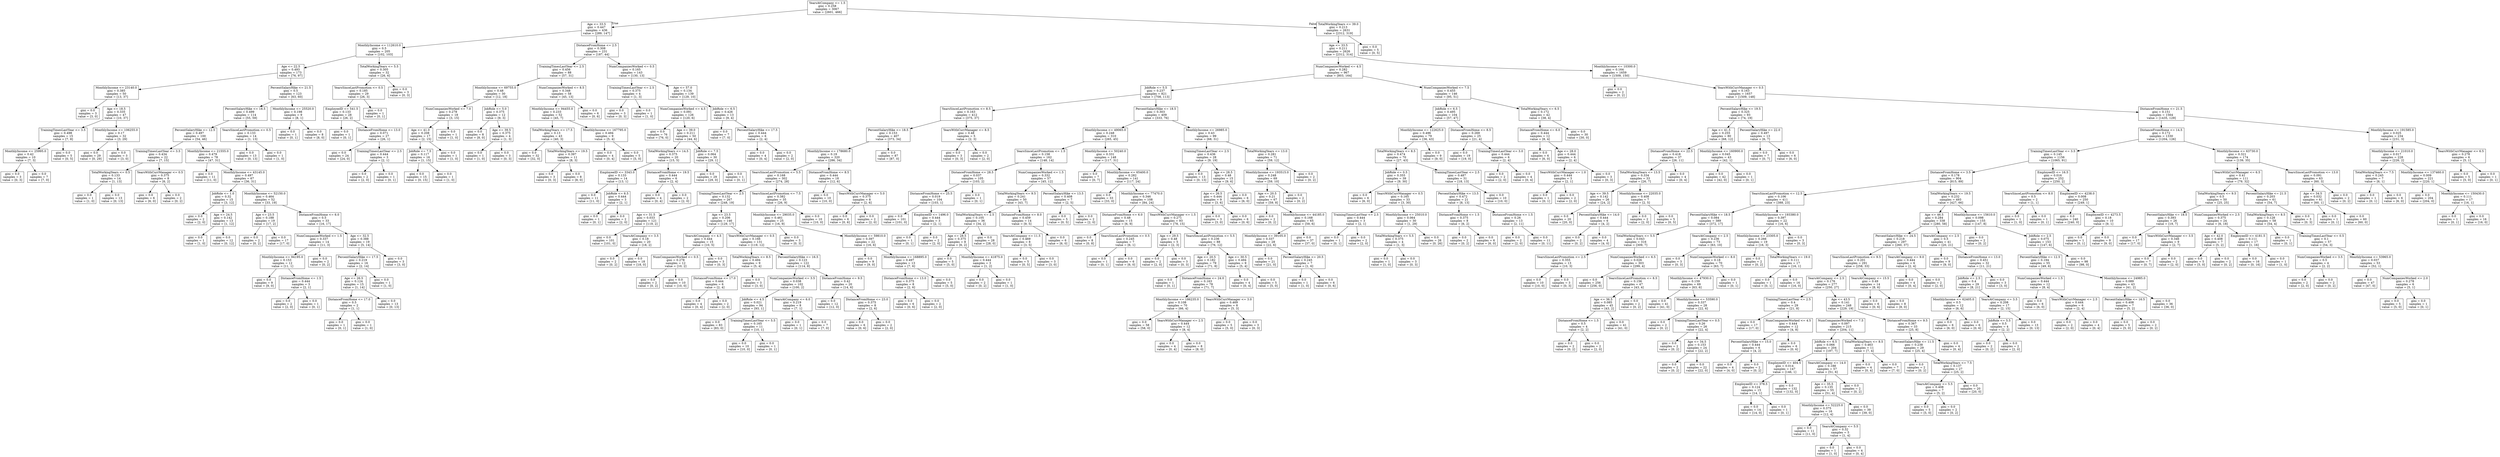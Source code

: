 digraph Tree {
node [shape=box] ;
0 [label="YearsAtCompany <= 1.5\ngini = 0.258\nsamples = 3067\nvalue = [2601, 466]"] ;
1 [label="Age <= 33.5\ngini = 0.447\nsamples = 436\nvalue = [289, 147]"] ;
0 -> 1 [labeldistance=2.5, labelangle=45, headlabel="True"] ;
2 [label="MonthlyIncome <= 112610.0\ngini = 0.5\nsamples = 205\nvalue = [102, 103]"] ;
1 -> 2 ;
3 [label="Age <= 22.5\ngini = 0.493\nsamples = 173\nvalue = [76, 97]"] ;
2 -> 3 ;
4 [label="MonthlyIncome <= 23140.0\ngini = 0.385\nsamples = 50\nvalue = [13, 37]"] ;
3 -> 4 ;
5 [label="gini = 0.0\nsamples = 3\nvalue = [3, 0]"] ;
4 -> 5 ;
6 [label="Age <= 18.5\ngini = 0.335\nsamples = 47\nvalue = [10, 37]"] ;
4 -> 6 ;
7 [label="TrainingTimesLastYear <= 3.5\ngini = 0.498\nsamples = 15\nvalue = [7, 8]"] ;
6 -> 7 ;
8 [label="MonthlyIncome <= 25995.0\ngini = 0.42\nsamples = 10\nvalue = [7, 3]"] ;
7 -> 8 ;
9 [label="gini = 0.0\nsamples = 3\nvalue = [0, 3]"] ;
8 -> 9 ;
10 [label="gini = 0.0\nsamples = 7\nvalue = [7, 0]"] ;
8 -> 10 ;
11 [label="gini = 0.0\nsamples = 5\nvalue = [0, 5]"] ;
7 -> 11 ;
12 [label="MonthlyIncome <= 106255.0\ngini = 0.17\nsamples = 32\nvalue = [3, 29]"] ;
6 -> 12 ;
13 [label="gini = 0.0\nsamples = 29\nvalue = [0, 29]"] ;
12 -> 13 ;
14 [label="gini = 0.0\nsamples = 3\nvalue = [3, 0]"] ;
12 -> 14 ;
15 [label="PercentSalaryHike <= 21.5\ngini = 0.5\nsamples = 123\nvalue = [63, 60]"] ;
3 -> 15 ;
16 [label="PercentSalaryHike <= 18.5\ngini = 0.499\nsamples = 114\nvalue = [55, 59]"] ;
15 -> 16 ;
17 [label="PercentSalaryHike <= 12.5\ngini = 0.497\nsamples = 100\nvalue = [54, 46]"] ;
16 -> 17 ;
18 [label="TrainingTimesLastYear <= 3.5\ngini = 0.434\nsamples = 22\nvalue = [7, 15]"] ;
17 -> 18 ;
19 [label="TotalWorkingYears <= 0.5\ngini = 0.133\nsamples = 14\nvalue = [1, 13]"] ;
18 -> 19 ;
20 [label="gini = 0.0\nsamples = 1\nvalue = [1, 0]"] ;
19 -> 20 ;
21 [label="gini = 0.0\nsamples = 13\nvalue = [0, 13]"] ;
19 -> 21 ;
22 [label="YearsWithCurrManager <= 0.5\ngini = 0.375\nsamples = 8\nvalue = [6, 2]"] ;
18 -> 22 ;
23 [label="gini = 0.0\nsamples = 6\nvalue = [6, 0]"] ;
22 -> 23 ;
24 [label="gini = 0.0\nsamples = 2\nvalue = [0, 2]"] ;
22 -> 24 ;
25 [label="MonthlyIncome <= 21555.0\ngini = 0.479\nsamples = 78\nvalue = [47, 31]"] ;
17 -> 25 ;
26 [label="gini = 0.0\nsamples = 11\nvalue = [11, 0]"] ;
25 -> 26 ;
27 [label="MonthlyIncome <= 43145.0\ngini = 0.497\nsamples = 67\nvalue = [36, 31]"] ;
25 -> 27 ;
28 [label="JobRole <= 1.0\ngini = 0.32\nsamples = 15\nvalue = [3, 12]"] ;
27 -> 28 ;
29 [label="gini = 0.0\nsamples = 2\nvalue = [2, 0]"] ;
28 -> 29 ;
30 [label="Age <= 24.5\ngini = 0.142\nsamples = 13\nvalue = [1, 12]"] ;
28 -> 30 ;
31 [label="gini = 0.0\nsamples = 1\nvalue = [1, 0]"] ;
30 -> 31 ;
32 [label="gini = 0.0\nsamples = 12\nvalue = [0, 12]"] ;
30 -> 32 ;
33 [label="MonthlyIncome <= 52150.0\ngini = 0.464\nsamples = 52\nvalue = [33, 19]"] ;
27 -> 33 ;
34 [label="Age <= 23.5\ngini = 0.188\nsamples = 19\nvalue = [17, 2]"] ;
33 -> 34 ;
35 [label="gini = 0.0\nsamples = 2\nvalue = [0, 2]"] ;
34 -> 35 ;
36 [label="gini = 0.0\nsamples = 17\nvalue = [17, 0]"] ;
34 -> 36 ;
37 [label="DistanceFromHome <= 6.0\ngini = 0.5\nsamples = 33\nvalue = [16, 17]"] ;
33 -> 37 ;
38 [label="NumCompaniesWorked <= 1.5\ngini = 0.337\nsamples = 14\nvalue = [11, 3]"] ;
37 -> 38 ;
39 [label="MonthlyIncome <= 94195.0\ngini = 0.153\nsamples = 12\nvalue = [11, 1]"] ;
38 -> 39 ;
40 [label="gini = 0.0\nsamples = 9\nvalue = [9, 0]"] ;
39 -> 40 ;
41 [label="DistanceFromHome <= 1.5\ngini = 0.444\nsamples = 3\nvalue = [2, 1]"] ;
39 -> 41 ;
42 [label="gini = 0.0\nsamples = 2\nvalue = [2, 0]"] ;
41 -> 42 ;
43 [label="gini = 0.0\nsamples = 1\nvalue = [0, 1]"] ;
41 -> 43 ;
44 [label="gini = 0.0\nsamples = 2\nvalue = [0, 2]"] ;
38 -> 44 ;
45 [label="Age <= 32.5\ngini = 0.388\nsamples = 19\nvalue = [5, 14]"] ;
37 -> 45 ;
46 [label="PercentSalaryHike <= 17.5\ngini = 0.219\nsamples = 16\nvalue = [2, 14]"] ;
45 -> 46 ;
47 [label="Age <= 26.5\ngini = 0.124\nsamples = 15\nvalue = [1, 14]"] ;
46 -> 47 ;
48 [label="DistanceFromHome <= 17.0\ngini = 0.5\nsamples = 2\nvalue = [1, 1]"] ;
47 -> 48 ;
49 [label="gini = 0.0\nsamples = 1\nvalue = [0, 1]"] ;
48 -> 49 ;
50 [label="gini = 0.0\nsamples = 1\nvalue = [1, 0]"] ;
48 -> 50 ;
51 [label="gini = 0.0\nsamples = 13\nvalue = [0, 13]"] ;
47 -> 51 ;
52 [label="gini = 0.0\nsamples = 1\nvalue = [1, 0]"] ;
46 -> 52 ;
53 [label="gini = 0.0\nsamples = 3\nvalue = [3, 0]"] ;
45 -> 53 ;
54 [label="YearsSinceLastPromotion <= 0.5\ngini = 0.133\nsamples = 14\nvalue = [1, 13]"] ;
16 -> 54 ;
55 [label="gini = 0.0\nsamples = 13\nvalue = [0, 13]"] ;
54 -> 55 ;
56 [label="gini = 0.0\nsamples = 1\nvalue = [1, 0]"] ;
54 -> 56 ;
57 [label="MonthlyIncome <= 25520.0\ngini = 0.198\nsamples = 9\nvalue = [8, 1]"] ;
15 -> 57 ;
58 [label="gini = 0.0\nsamples = 1\nvalue = [0, 1]"] ;
57 -> 58 ;
59 [label="gini = 0.0\nsamples = 8\nvalue = [8, 0]"] ;
57 -> 59 ;
60 [label="TotalWorkingYears <= 5.5\ngini = 0.305\nsamples = 32\nvalue = [26, 6]"] ;
2 -> 60 ;
61 [label="YearsSinceLastPromotion <= 0.5\ngini = 0.185\nsamples = 29\nvalue = [26, 3]"] ;
60 -> 61 ;
62 [label="EmployeeID <= 541.5\ngini = 0.133\nsamples = 28\nvalue = [26, 2]"] ;
61 -> 62 ;
63 [label="gini = 0.0\nsamples = 1\nvalue = [0, 1]"] ;
62 -> 63 ;
64 [label="DistanceFromHome <= 13.0\ngini = 0.071\nsamples = 27\nvalue = [26, 1]"] ;
62 -> 64 ;
65 [label="gini = 0.0\nsamples = 24\nvalue = [24, 0]"] ;
64 -> 65 ;
66 [label="TrainingTimesLastYear <= 2.5\ngini = 0.444\nsamples = 3\nvalue = [2, 1]"] ;
64 -> 66 ;
67 [label="gini = 0.0\nsamples = 2\nvalue = [2, 0]"] ;
66 -> 67 ;
68 [label="gini = 0.0\nsamples = 1\nvalue = [0, 1]"] ;
66 -> 68 ;
69 [label="gini = 0.0\nsamples = 1\nvalue = [0, 1]"] ;
61 -> 69 ;
70 [label="gini = 0.0\nsamples = 3\nvalue = [0, 3]"] ;
60 -> 70 ;
71 [label="DistanceFromHome <= 2.5\ngini = 0.308\nsamples = 231\nvalue = [187, 44]"] ;
1 -> 71 ;
72 [label="TrainingTimesLastYear <= 2.5\ngini = 0.456\nsamples = 88\nvalue = [57, 31]"] ;
71 -> 72 ;
73 [label="MonthlyIncome <= 69755.0\ngini = 0.48\nsamples = 30\nvalue = [12, 18]"] ;
72 -> 73 ;
74 [label="NumCompaniesWorked <= 7.0\ngini = 0.278\nsamples = 18\nvalue = [3, 15]"] ;
73 -> 74 ;
75 [label="Age <= 41.0\ngini = 0.208\nsamples = 17\nvalue = [2, 15]"] ;
74 -> 75 ;
76 [label="JobRole <= 7.5\ngini = 0.117\nsamples = 16\nvalue = [1, 15]"] ;
75 -> 76 ;
77 [label="gini = 0.0\nsamples = 15\nvalue = [0, 15]"] ;
76 -> 77 ;
78 [label="gini = 0.0\nsamples = 1\nvalue = [1, 0]"] ;
76 -> 78 ;
79 [label="gini = 0.0\nsamples = 1\nvalue = [1, 0]"] ;
75 -> 79 ;
80 [label="gini = 0.0\nsamples = 1\nvalue = [1, 0]"] ;
74 -> 80 ;
81 [label="JobRole <= 5.0\ngini = 0.375\nsamples = 12\nvalue = [9, 3]"] ;
73 -> 81 ;
82 [label="gini = 0.0\nsamples = 8\nvalue = [8, 0]"] ;
81 -> 82 ;
83 [label="Age <= 39.5\ngini = 0.375\nsamples = 4\nvalue = [1, 3]"] ;
81 -> 83 ;
84 [label="gini = 0.0\nsamples = 1\nvalue = [1, 0]"] ;
83 -> 84 ;
85 [label="gini = 0.0\nsamples = 3\nvalue = [0, 3]"] ;
83 -> 85 ;
86 [label="NumCompaniesWorked <= 8.5\ngini = 0.348\nsamples = 58\nvalue = [45, 13]"] ;
72 -> 86 ;
87 [label="MonthlyIncome <= 94455.0\ngini = 0.233\nsamples = 52\nvalue = [45, 7]"] ;
86 -> 87 ;
88 [label="TotalWorkingYears <= 17.5\ngini = 0.13\nsamples = 43\nvalue = [40, 3]"] ;
87 -> 88 ;
89 [label="gini = 0.0\nsamples = 32\nvalue = [32, 0]"] ;
88 -> 89 ;
90 [label="TotalWorkingYears <= 19.5\ngini = 0.397\nsamples = 11\nvalue = [8, 3]"] ;
88 -> 90 ;
91 [label="gini = 0.0\nsamples = 3\nvalue = [0, 3]"] ;
90 -> 91 ;
92 [label="gini = 0.0\nsamples = 8\nvalue = [8, 0]"] ;
90 -> 92 ;
93 [label="MonthlyIncome <= 167795.0\ngini = 0.494\nsamples = 9\nvalue = [5, 4]"] ;
87 -> 93 ;
94 [label="gini = 0.0\nsamples = 4\nvalue = [0, 4]"] ;
93 -> 94 ;
95 [label="gini = 0.0\nsamples = 5\nvalue = [5, 0]"] ;
93 -> 95 ;
96 [label="gini = 0.0\nsamples = 6\nvalue = [0, 6]"] ;
86 -> 96 ;
97 [label="NumCompaniesWorked <= 0.5\ngini = 0.165\nsamples = 143\nvalue = [130, 13]"] ;
71 -> 97 ;
98 [label="TrainingTimesLastYear <= 2.5\ngini = 0.375\nsamples = 4\nvalue = [1, 3]"] ;
97 -> 98 ;
99 [label="gini = 0.0\nsamples = 3\nvalue = [0, 3]"] ;
98 -> 99 ;
100 [label="gini = 0.0\nsamples = 1\nvalue = [1, 0]"] ;
98 -> 100 ;
101 [label="Age <= 57.0\ngini = 0.134\nsamples = 139\nvalue = [129, 10]"] ;
97 -> 101 ;
102 [label="NumCompaniesWorked <= 4.5\ngini = 0.091\nsamples = 126\nvalue = [120, 6]"] ;
101 -> 102 ;
103 [label="gini = 0.0\nsamples = 76\nvalue = [76, 0]"] ;
102 -> 103 ;
104 [label="Age <= 39.0\ngini = 0.211\nsamples = 50\nvalue = [44, 6]"] ;
102 -> 104 ;
105 [label="TotalWorkingYears <= 14.5\ngini = 0.375\nsamples = 20\nvalue = [15, 5]"] ;
104 -> 105 ;
106 [label="EmployeeID <= 3343.0\ngini = 0.133\nsamples = 14\nvalue = [13, 1]"] ;
105 -> 106 ;
107 [label="gini = 0.0\nsamples = 11\nvalue = [11, 0]"] ;
106 -> 107 ;
108 [label="JobRole <= 6.5\ngini = 0.444\nsamples = 3\nvalue = [2, 1]"] ;
106 -> 108 ;
109 [label="gini = 0.0\nsamples = 1\nvalue = [0, 1]"] ;
108 -> 109 ;
110 [label="gini = 0.0\nsamples = 2\nvalue = [2, 0]"] ;
108 -> 110 ;
111 [label="DistanceFromHome <= 19.5\ngini = 0.444\nsamples = 6\nvalue = [2, 4]"] ;
105 -> 111 ;
112 [label="gini = 0.0\nsamples = 4\nvalue = [0, 4]"] ;
111 -> 112 ;
113 [label="gini = 0.0\nsamples = 2\nvalue = [2, 0]"] ;
111 -> 113 ;
114 [label="JobRole <= 7.5\ngini = 0.064\nsamples = 30\nvalue = [29, 1]"] ;
104 -> 114 ;
115 [label="gini = 0.0\nsamples = 29\nvalue = [29, 0]"] ;
114 -> 115 ;
116 [label="gini = 0.0\nsamples = 1\nvalue = [0, 1]"] ;
114 -> 116 ;
117 [label="JobRole <= 6.5\ngini = 0.426\nsamples = 13\nvalue = [9, 4]"] ;
101 -> 117 ;
118 [label="gini = 0.0\nsamples = 7\nvalue = [7, 0]"] ;
117 -> 118 ;
119 [label="PercentSalaryHike <= 17.5\ngini = 0.444\nsamples = 6\nvalue = [2, 4]"] ;
117 -> 119 ;
120 [label="gini = 0.0\nsamples = 4\nvalue = [0, 4]"] ;
119 -> 120 ;
121 [label="gini = 0.0\nsamples = 2\nvalue = [2, 0]"] ;
119 -> 121 ;
122 [label="TotalWorkingYears <= 39.0\ngini = 0.213\nsamples = 2631\nvalue = [2312, 319]"] ;
0 -> 122 [labeldistance=2.5, labelangle=-45, headlabel="False"] ;
123 [label="Age <= 33.5\ngini = 0.211\nsamples = 2626\nvalue = [2312, 314]"] ;
122 -> 123 ;
124 [label="NumCompaniesWorked <= 4.5\ngini = 0.282\nsamples = 967\nvalue = [803, 164]"] ;
123 -> 124 ;
125 [label="JobRole <= 5.5\ngini = 0.237\nsamples = 821\nvalue = [708, 113]"] ;
124 -> 125 ;
126 [label="YearsSinceLastPromotion <= 8.5\ngini = 0.163\nsamples = 412\nvalue = [375, 37]"] ;
125 -> 126 ;
127 [label="PercentSalaryHike <= 18.5\ngini = 0.153\nsamples = 407\nvalue = [373, 34]"] ;
126 -> 127 ;
128 [label="MonthlyIncome <= 178680.0\ngini = 0.19\nsamples = 320\nvalue = [286, 34]"] ;
127 -> 128 ;
129 [label="YearsSinceLastPromotion <= 5.5\ngini = 0.168\nsamples = 302\nvalue = [274, 28]"] ;
128 -> 129 ;
130 [label="TrainingTimesLastYear <= 2.5\ngini = 0.132\nsamples = 267\nvalue = [248, 19]"] ;
129 -> 130 ;
131 [label="Age <= 31.5\ngini = 0.033\nsamples = 121\nvalue = [119, 2]"] ;
130 -> 131 ;
132 [label="gini = 0.0\nsamples = 101\nvalue = [101, 0]"] ;
131 -> 132 ;
133 [label="YearsAtCompany <= 3.5\ngini = 0.18\nsamples = 20\nvalue = [18, 2]"] ;
131 -> 133 ;
134 [label="gini = 0.0\nsamples = 2\nvalue = [0, 2]"] ;
133 -> 134 ;
135 [label="gini = 0.0\nsamples = 18\nvalue = [18, 0]"] ;
133 -> 135 ;
136 [label="Age <= 23.5\ngini = 0.206\nsamples = 146\nvalue = [129, 17]"] ;
130 -> 136 ;
137 [label="YearsAtCompany <= 4.5\ngini = 0.444\nsamples = 15\nvalue = [10, 5]"] ;
136 -> 137 ;
138 [label="NumCompaniesWorked <= 0.5\ngini = 0.278\nsamples = 12\nvalue = [10, 2]"] ;
137 -> 138 ;
139 [label="gini = 0.0\nsamples = 2\nvalue = [0, 2]"] ;
138 -> 139 ;
140 [label="gini = 0.0\nsamples = 10\nvalue = [10, 0]"] ;
138 -> 140 ;
141 [label="gini = 0.0\nsamples = 3\nvalue = [0, 3]"] ;
137 -> 141 ;
142 [label="YearsWithCurrManager <= 0.5\ngini = 0.166\nsamples = 131\nvalue = [119, 12]"] ;
136 -> 142 ;
143 [label="TotalWorkingYears <= 8.5\ngini = 0.494\nsamples = 9\nvalue = [5, 4]"] ;
142 -> 143 ;
144 [label="DistanceFromHome <= 17.0\ngini = 0.444\nsamples = 6\nvalue = [2, 4]"] ;
143 -> 144 ;
145 [label="gini = 0.0\nsamples = 4\nvalue = [0, 4]"] ;
144 -> 145 ;
146 [label="gini = 0.0\nsamples = 2\nvalue = [2, 0]"] ;
144 -> 146 ;
147 [label="gini = 0.0\nsamples = 3\nvalue = [3, 0]"] ;
143 -> 147 ;
148 [label="PercentSalaryHike <= 16.5\ngini = 0.123\nsamples = 122\nvalue = [114, 8]"] ;
142 -> 148 ;
149 [label="NumCompaniesWorked <= 3.5\ngini = 0.038\nsamples = 102\nvalue = [100, 2]"] ;
148 -> 149 ;
150 [label="JobRole <= 4.5\ngini = 0.021\nsamples = 94\nvalue = [93, 1]"] ;
149 -> 150 ;
151 [label="gini = 0.0\nsamples = 83\nvalue = [83, 0]"] ;
150 -> 151 ;
152 [label="TrainingTimesLastYear <= 5.5\ngini = 0.165\nsamples = 11\nvalue = [10, 1]"] ;
150 -> 152 ;
153 [label="gini = 0.0\nsamples = 10\nvalue = [10, 0]"] ;
152 -> 153 ;
154 [label="gini = 0.0\nsamples = 1\nvalue = [0, 1]"] ;
152 -> 154 ;
155 [label="YearsAtCompany <= 6.0\ngini = 0.219\nsamples = 8\nvalue = [7, 1]"] ;
149 -> 155 ;
156 [label="gini = 0.0\nsamples = 1\nvalue = [0, 1]"] ;
155 -> 156 ;
157 [label="gini = 0.0\nsamples = 7\nvalue = [7, 0]"] ;
155 -> 157 ;
158 [label="DistanceFromHome <= 9.5\ngini = 0.42\nsamples = 20\nvalue = [14, 6]"] ;
148 -> 158 ;
159 [label="gini = 0.0\nsamples = 12\nvalue = [12, 0]"] ;
158 -> 159 ;
160 [label="DistanceFromHome <= 23.0\ngini = 0.375\nsamples = 8\nvalue = [2, 6]"] ;
158 -> 160 ;
161 [label="gini = 0.0\nsamples = 6\nvalue = [0, 6]"] ;
160 -> 161 ;
162 [label="gini = 0.0\nsamples = 2\nvalue = [2, 0]"] ;
160 -> 162 ;
163 [label="YearsSinceLastPromotion <= 7.5\ngini = 0.382\nsamples = 35\nvalue = [26, 9]"] ;
129 -> 163 ;
164 [label="MonthlyIncome <= 29035.0\ngini = 0.461\nsamples = 25\nvalue = [16, 9]"] ;
163 -> 164 ;
165 [label="gini = 0.0\nsamples = 3\nvalue = [0, 3]"] ;
164 -> 165 ;
166 [label="MonthlyIncome <= 59810.0\ngini = 0.397\nsamples = 22\nvalue = [16, 6]"] ;
164 -> 166 ;
167 [label="gini = 0.0\nsamples = 9\nvalue = [9, 0]"] ;
166 -> 167 ;
168 [label="MonthlyIncome <= 168895.0\ngini = 0.497\nsamples = 13\nvalue = [7, 6]"] ;
166 -> 168 ;
169 [label="DistanceFromHome <= 13.0\ngini = 0.375\nsamples = 8\nvalue = [2, 6]"] ;
168 -> 169 ;
170 [label="gini = 0.0\nsamples = 6\nvalue = [0, 6]"] ;
169 -> 170 ;
171 [label="gini = 0.0\nsamples = 2\nvalue = [2, 0]"] ;
169 -> 171 ;
172 [label="gini = 0.0\nsamples = 5\nvalue = [5, 0]"] ;
168 -> 172 ;
173 [label="gini = 0.0\nsamples = 10\nvalue = [10, 0]"] ;
163 -> 173 ;
174 [label="DistanceFromHome <= 8.5\ngini = 0.444\nsamples = 18\nvalue = [12, 6]"] ;
128 -> 174 ;
175 [label="gini = 0.0\nsamples = 10\nvalue = [10, 0]"] ;
174 -> 175 ;
176 [label="YearsWithCurrManager <= 5.0\ngini = 0.375\nsamples = 8\nvalue = [2, 6]"] ;
174 -> 176 ;
177 [label="gini = 0.0\nsamples = 6\nvalue = [0, 6]"] ;
176 -> 177 ;
178 [label="gini = 0.0\nsamples = 2\nvalue = [2, 0]"] ;
176 -> 178 ;
179 [label="gini = 0.0\nsamples = 87\nvalue = [87, 0]"] ;
127 -> 179 ;
180 [label="YearsWithCurrManager <= 8.5\ngini = 0.48\nsamples = 5\nvalue = [2, 3]"] ;
126 -> 180 ;
181 [label="gini = 0.0\nsamples = 3\nvalue = [0, 3]"] ;
180 -> 181 ;
182 [label="gini = 0.0\nsamples = 2\nvalue = [2, 0]"] ;
180 -> 182 ;
183 [label="PercentSalaryHike <= 18.5\ngini = 0.303\nsamples = 409\nvalue = [333, 76]"] ;
125 -> 183 ;
184 [label="MonthlyIncome <= 49065.0\ngini = 0.248\nsamples = 310\nvalue = [265, 45]"] ;
183 -> 184 ;
185 [label="YearsSinceLastPromotion <= 1.5\ngini = 0.158\nsamples = 162\nvalue = [148, 14]"] ;
184 -> 185 ;
186 [label="DistanceFromHome <= 28.5\ngini = 0.037\nsamples = 105\nvalue = [103, 2]"] ;
185 -> 186 ;
187 [label="DistanceFromHome <= 25.5\ngini = 0.019\nsamples = 104\nvalue = [103, 1]"] ;
186 -> 187 ;
188 [label="gini = 0.0\nsamples = 101\nvalue = [101, 0]"] ;
187 -> 188 ;
189 [label="EmployeeID <= 1496.0\ngini = 0.444\nsamples = 3\nvalue = [2, 1]"] ;
187 -> 189 ;
190 [label="gini = 0.0\nsamples = 1\nvalue = [0, 1]"] ;
189 -> 190 ;
191 [label="gini = 0.0\nsamples = 2\nvalue = [2, 0]"] ;
189 -> 191 ;
192 [label="gini = 0.0\nsamples = 1\nvalue = [0, 1]"] ;
186 -> 192 ;
193 [label="NumCompaniesWorked <= 1.5\ngini = 0.332\nsamples = 57\nvalue = [45, 12]"] ;
185 -> 193 ;
194 [label="TotalWorkingYears <= 9.5\ngini = 0.241\nsamples = 50\nvalue = [43, 7]"] ;
193 -> 194 ;
195 [label="TotalWorkingYears <= 2.5\ngini = 0.105\nsamples = 36\nvalue = [34, 2]"] ;
194 -> 195 ;
196 [label="Age <= 28.5\ngini = 0.375\nsamples = 8\nvalue = [6, 2]"] ;
195 -> 196 ;
197 [label="gini = 0.0\nsamples = 5\nvalue = [5, 0]"] ;
196 -> 197 ;
198 [label="MonthlyIncome <= 41875.0\ngini = 0.444\nsamples = 3\nvalue = [1, 2]"] ;
196 -> 198 ;
199 [label="gini = 0.0\nsamples = 2\nvalue = [0, 2]"] ;
198 -> 199 ;
200 [label="gini = 0.0\nsamples = 1\nvalue = [1, 0]"] ;
198 -> 200 ;
201 [label="gini = 0.0\nsamples = 28\nvalue = [28, 0]"] ;
195 -> 201 ;
202 [label="DistanceFromHome <= 8.0\ngini = 0.459\nsamples = 14\nvalue = [9, 5]"] ;
194 -> 202 ;
203 [label="YearsAtCompany <= 11.5\ngini = 0.469\nsamples = 8\nvalue = [3, 5]"] ;
202 -> 203 ;
204 [label="gini = 0.0\nsamples = 5\nvalue = [0, 5]"] ;
203 -> 204 ;
205 [label="gini = 0.0\nsamples = 3\nvalue = [3, 0]"] ;
203 -> 205 ;
206 [label="gini = 0.0\nsamples = 6\nvalue = [6, 0]"] ;
202 -> 206 ;
207 [label="PercentSalaryHike <= 13.5\ngini = 0.408\nsamples = 7\nvalue = [2, 5]"] ;
193 -> 207 ;
208 [label="gini = 0.0\nsamples = 5\nvalue = [0, 5]"] ;
207 -> 208 ;
209 [label="gini = 0.0\nsamples = 2\nvalue = [2, 0]"] ;
207 -> 209 ;
210 [label="MonthlyIncome <= 50240.0\ngini = 0.331\nsamples = 148\nvalue = [117, 31]"] ;
184 -> 210 ;
211 [label="gini = 0.0\nsamples = 7\nvalue = [0, 7]"] ;
210 -> 211 ;
212 [label="MonthlyIncome <= 65400.0\ngini = 0.282\nsamples = 141\nvalue = [117, 24]"] ;
210 -> 212 ;
213 [label="gini = 0.0\nsamples = 33\nvalue = [33, 0]"] ;
212 -> 213 ;
214 [label="MonthlyIncome <= 77470.0\ngini = 0.346\nsamples = 108\nvalue = [84, 24]"] ;
212 -> 214 ;
215 [label="DistanceFromHome <= 6.0\ngini = 0.48\nsamples = 15\nvalue = [6, 9]"] ;
214 -> 215 ;
216 [label="gini = 0.0\nsamples = 8\nvalue = [0, 8]"] ;
215 -> 216 ;
217 [label="YearsSinceLastPromotion <= 0.5\ngini = 0.245\nsamples = 7\nvalue = [6, 1]"] ;
215 -> 217 ;
218 [label="gini = 0.0\nsamples = 1\nvalue = [0, 1]"] ;
217 -> 218 ;
219 [label="gini = 0.0\nsamples = 6\nvalue = [6, 0]"] ;
217 -> 219 ;
220 [label="YearsWithCurrManager <= 1.5\ngini = 0.271\nsamples = 93\nvalue = [78, 15]"] ;
214 -> 220 ;
221 [label="Age <= 29.5\ngini = 0.48\nsamples = 5\nvalue = [2, 3]"] ;
220 -> 221 ;
222 [label="gini = 0.0\nsamples = 2\nvalue = [2, 0]"] ;
221 -> 222 ;
223 [label="gini = 0.0\nsamples = 3\nvalue = [0, 3]"] ;
221 -> 223 ;
224 [label="YearsSinceLastPromotion <= 5.5\ngini = 0.236\nsamples = 88\nvalue = [76, 12]"] ;
220 -> 224 ;
225 [label="Age <= 20.5\ngini = 0.182\nsamples = 79\nvalue = [71, 8]"] ;
224 -> 225 ;
226 [label="gini = 0.0\nsamples = 1\nvalue = [0, 1]"] ;
225 -> 226 ;
227 [label="DistanceFromHome <= 24.0\ngini = 0.163\nsamples = 78\nvalue = [71, 7]"] ;
225 -> 227 ;
228 [label="MonthlyIncome <= 186235.0\ngini = 0.108\nsamples = 70\nvalue = [66, 4]"] ;
227 -> 228 ;
229 [label="gini = 0.0\nsamples = 58\nvalue = [58, 0]"] ;
228 -> 229 ;
230 [label="YearsWithCurrManager <= 2.5\ngini = 0.444\nsamples = 12\nvalue = [8, 4]"] ;
228 -> 230 ;
231 [label="gini = 0.0\nsamples = 4\nvalue = [0, 4]"] ;
230 -> 231 ;
232 [label="gini = 0.0\nsamples = 8\nvalue = [8, 0]"] ;
230 -> 232 ;
233 [label="YearsWithCurrManager <= 3.0\ngini = 0.469\nsamples = 8\nvalue = [5, 3]"] ;
227 -> 233 ;
234 [label="gini = 0.0\nsamples = 5\nvalue = [5, 0]"] ;
233 -> 234 ;
235 [label="gini = 0.0\nsamples = 3\nvalue = [0, 3]"] ;
233 -> 235 ;
236 [label="Age <= 30.5\ngini = 0.494\nsamples = 9\nvalue = [5, 4]"] ;
224 -> 236 ;
237 [label="gini = 0.0\nsamples = 4\nvalue = [0, 4]"] ;
236 -> 237 ;
238 [label="gini = 0.0\nsamples = 5\nvalue = [5, 0]"] ;
236 -> 238 ;
239 [label="MonthlyIncome <= 26985.0\ngini = 0.43\nsamples = 99\nvalue = [68, 31]"] ;
183 -> 239 ;
240 [label="TrainingTimesLastYear <= 2.5\ngini = 0.436\nsamples = 28\nvalue = [9, 19]"] ;
239 -> 240 ;
241 [label="gini = 0.0\nsamples = 13\nvalue = [0, 13]"] ;
240 -> 241 ;
242 [label="Age <= 28.5\ngini = 0.48\nsamples = 15\nvalue = [9, 6]"] ;
240 -> 242 ;
243 [label="Age <= 26.5\ngini = 0.444\nsamples = 9\nvalue = [3, 6]"] ;
242 -> 243 ;
244 [label="gini = 0.0\nsamples = 3\nvalue = [3, 0]"] ;
243 -> 244 ;
245 [label="gini = 0.0\nsamples = 6\nvalue = [0, 6]"] ;
243 -> 245 ;
246 [label="gini = 0.0\nsamples = 6\nvalue = [6, 0]"] ;
242 -> 246 ;
247 [label="TotalWorkingYears <= 13.0\ngini = 0.281\nsamples = 71\nvalue = [59, 12]"] ;
239 -> 247 ;
248 [label="MonthlyIncome <= 193515.0\ngini = 0.248\nsamples = 69\nvalue = [59, 10]"] ;
247 -> 248 ;
249 [label="Age <= 20.5\ngini = 0.21\nsamples = 67\nvalue = [59, 8]"] ;
248 -> 249 ;
250 [label="gini = 0.0\nsamples = 2\nvalue = [0, 2]"] ;
249 -> 250 ;
251 [label="MonthlyIncome <= 44185.0\ngini = 0.168\nsamples = 65\nvalue = [59, 6]"] ;
249 -> 251 ;
252 [label="MonthlyIncome <= 39105.0\ngini = 0.337\nsamples = 28\nvalue = [22, 6]"] ;
251 -> 252 ;
253 [label="gini = 0.0\nsamples = 21\nvalue = [21, 0]"] ;
252 -> 253 ;
254 [label="PercentSalaryHike <= 20.5\ngini = 0.245\nsamples = 7\nvalue = [1, 6]"] ;
252 -> 254 ;
255 [label="gini = 0.0\nsamples = 1\nvalue = [1, 0]"] ;
254 -> 255 ;
256 [label="gini = 0.0\nsamples = 6\nvalue = [0, 6]"] ;
254 -> 256 ;
257 [label="gini = 0.0\nsamples = 37\nvalue = [37, 0]"] ;
251 -> 257 ;
258 [label="gini = 0.0\nsamples = 2\nvalue = [0, 2]"] ;
248 -> 258 ;
259 [label="gini = 0.0\nsamples = 2\nvalue = [0, 2]"] ;
247 -> 259 ;
260 [label="NumCompaniesWorked <= 7.5\ngini = 0.455\nsamples = 146\nvalue = [95, 51]"] ;
124 -> 260 ;
261 [label="JobRole <= 6.5\ngini = 0.495\nsamples = 104\nvalue = [57, 47]"] ;
260 -> 261 ;
262 [label="MonthlyIncome <= 122625.0\ngini = 0.496\nsamples = 79\nvalue = [36, 43]"] ;
261 -> 262 ;
263 [label="TotalWorkingYears <= 8.5\ngini = 0.474\nsamples = 70\nvalue = [27, 43]"] ;
262 -> 263 ;
264 [label="JobRole <= 0.5\ngini = 0.355\nsamples = 39\nvalue = [9, 30]"] ;
263 -> 264 ;
265 [label="gini = 0.0\nsamples = 6\nvalue = [6, 0]"] ;
264 -> 265 ;
266 [label="YearsWithCurrManager <= 0.5\ngini = 0.165\nsamples = 33\nvalue = [3, 30]"] ;
264 -> 266 ;
267 [label="TrainingTimesLastYear <= 2.5\ngini = 0.444\nsamples = 3\nvalue = [2, 1]"] ;
266 -> 267 ;
268 [label="gini = 0.0\nsamples = 1\nvalue = [0, 1]"] ;
267 -> 268 ;
269 [label="gini = 0.0\nsamples = 2\nvalue = [2, 0]"] ;
267 -> 269 ;
270 [label="MonthlyIncome <= 25010.0\ngini = 0.064\nsamples = 30\nvalue = [1, 29]"] ;
266 -> 270 ;
271 [label="TotalWorkingYears <= 5.5\ngini = 0.375\nsamples = 4\nvalue = [1, 3]"] ;
270 -> 271 ;
272 [label="gini = 0.0\nsamples = 1\nvalue = [1, 0]"] ;
271 -> 272 ;
273 [label="gini = 0.0\nsamples = 3\nvalue = [0, 3]"] ;
271 -> 273 ;
274 [label="gini = 0.0\nsamples = 26\nvalue = [0, 26]"] ;
270 -> 274 ;
275 [label="TrainingTimesLastYear <= 2.5\ngini = 0.487\nsamples = 31\nvalue = [18, 13]"] ;
263 -> 275 ;
276 [label="PercentSalaryHike <= 13.5\ngini = 0.472\nsamples = 21\nvalue = [8, 13]"] ;
275 -> 276 ;
277 [label="DistanceFromHome <= 1.5\ngini = 0.375\nsamples = 8\nvalue = [6, 2]"] ;
276 -> 277 ;
278 [label="gini = 0.0\nsamples = 2\nvalue = [0, 2]"] ;
277 -> 278 ;
279 [label="gini = 0.0\nsamples = 6\nvalue = [6, 0]"] ;
277 -> 279 ;
280 [label="DistanceFromHome <= 1.5\ngini = 0.26\nsamples = 13\nvalue = [2, 11]"] ;
276 -> 280 ;
281 [label="gini = 0.0\nsamples = 2\nvalue = [2, 0]"] ;
280 -> 281 ;
282 [label="gini = 0.0\nsamples = 11\nvalue = [0, 11]"] ;
280 -> 282 ;
283 [label="gini = 0.0\nsamples = 10\nvalue = [10, 0]"] ;
275 -> 283 ;
284 [label="gini = 0.0\nsamples = 9\nvalue = [9, 0]"] ;
262 -> 284 ;
285 [label="DistanceFromHome <= 8.5\ngini = 0.269\nsamples = 25\nvalue = [21, 4]"] ;
261 -> 285 ;
286 [label="gini = 0.0\nsamples = 19\nvalue = [19, 0]"] ;
285 -> 286 ;
287 [label="TrainingTimesLastYear <= 3.0\ngini = 0.444\nsamples = 6\nvalue = [2, 4]"] ;
285 -> 287 ;
288 [label="gini = 0.0\nsamples = 2\nvalue = [2, 0]"] ;
287 -> 288 ;
289 [label="gini = 0.0\nsamples = 4\nvalue = [0, 4]"] ;
287 -> 289 ;
290 [label="TotalWorkingYears <= 6.5\ngini = 0.172\nsamples = 42\nvalue = [38, 4]"] ;
260 -> 290 ;
291 [label="DistanceFromHome <= 6.0\ngini = 0.444\nsamples = 12\nvalue = [8, 4]"] ;
290 -> 291 ;
292 [label="gini = 0.0\nsamples = 6\nvalue = [6, 0]"] ;
291 -> 292 ;
293 [label="Age <= 28.0\ngini = 0.444\nsamples = 6\nvalue = [2, 4]"] ;
291 -> 293 ;
294 [label="YearsWithCurrManager <= 1.0\ngini = 0.444\nsamples = 3\nvalue = [2, 1]"] ;
293 -> 294 ;
295 [label="gini = 0.0\nsamples = 1\nvalue = [0, 1]"] ;
294 -> 295 ;
296 [label="gini = 0.0\nsamples = 2\nvalue = [2, 0]"] ;
294 -> 296 ;
297 [label="gini = 0.0\nsamples = 3\nvalue = [0, 3]"] ;
293 -> 297 ;
298 [label="gini = 0.0\nsamples = 30\nvalue = [30, 0]"] ;
290 -> 298 ;
299 [label="MonthlyIncome <= 10300.0\ngini = 0.164\nsamples = 1659\nvalue = [1509, 150]"] ;
123 -> 299 ;
300 [label="gini = 0.0\nsamples = 2\nvalue = [0, 2]"] ;
299 -> 300 ;
301 [label="YearsWithCurrManager <= 0.5\ngini = 0.163\nsamples = 1657\nvalue = [1509, 148]"] ;
299 -> 301 ;
302 [label="PercentSalaryHike <= 19.5\ngini = 0.325\nsamples = 93\nvalue = [74, 19]"] ;
301 -> 302 ;
303 [label="Age <= 41.5\ngini = 0.255\nsamples = 80\nvalue = [68, 12]"] ;
302 -> 303 ;
304 [label="DistanceFromHome <= 22.5\ngini = 0.418\nsamples = 37\nvalue = [26, 11]"] ;
303 -> 304 ;
305 [label="TotalWorkingYears <= 13.5\ngini = 0.334\nsamples = 33\nvalue = [26, 7]"] ;
304 -> 305 ;
306 [label="Age <= 39.5\ngini = 0.142\nsamples = 26\nvalue = [24, 2]"] ;
305 -> 306 ;
307 [label="gini = 0.0\nsamples = 20\nvalue = [20, 0]"] ;
306 -> 307 ;
308 [label="PercentSalaryHike <= 14.0\ngini = 0.444\nsamples = 6\nvalue = [4, 2]"] ;
306 -> 308 ;
309 [label="gini = 0.0\nsamples = 2\nvalue = [0, 2]"] ;
308 -> 309 ;
310 [label="gini = 0.0\nsamples = 4\nvalue = [4, 0]"] ;
308 -> 310 ;
311 [label="MonthlyIncome <= 22035.0\ngini = 0.408\nsamples = 7\nvalue = [2, 5]"] ;
305 -> 311 ;
312 [label="gini = 0.0\nsamples = 2\nvalue = [2, 0]"] ;
311 -> 312 ;
313 [label="gini = 0.0\nsamples = 5\nvalue = [0, 5]"] ;
311 -> 313 ;
314 [label="gini = 0.0\nsamples = 4\nvalue = [0, 4]"] ;
304 -> 314 ;
315 [label="MonthlyIncome <= 160900.0\ngini = 0.045\nsamples = 43\nvalue = [42, 1]"] ;
303 -> 315 ;
316 [label="gini = 0.0\nsamples = 42\nvalue = [42, 0]"] ;
315 -> 316 ;
317 [label="gini = 0.0\nsamples = 1\nvalue = [0, 1]"] ;
315 -> 317 ;
318 [label="PercentSalaryHike <= 22.0\ngini = 0.497\nsamples = 13\nvalue = [6, 7]"] ;
302 -> 318 ;
319 [label="gini = 0.0\nsamples = 7\nvalue = [0, 7]"] ;
318 -> 319 ;
320 [label="gini = 0.0\nsamples = 6\nvalue = [6, 0]"] ;
318 -> 320 ;
321 [label="DistanceFromHome <= 21.5\ngini = 0.151\nsamples = 1564\nvalue = [1435, 129]"] ;
301 -> 321 ;
322 [label="DistanceFromHome <= 14.5\ngini = 0.172\nsamples = 1330\nvalue = [1204, 126]"] ;
321 -> 322 ;
323 [label="TrainingTimesLastYear <= 3.5\ngini = 0.145\nsamples = 1156\nvalue = [1065, 91]"] ;
322 -> 323 ;
324 [label="DistanceFromHome <= 3.5\ngini = 0.178\nsamples = 904\nvalue = [815, 89]"] ;
323 -> 324 ;
325 [label="YearsSinceLastPromotion <= 12.5\ngini = 0.106\nsamples = 411\nvalue = [388, 23]"] ;
324 -> 325 ;
326 [label="PercentSalaryHike <= 18.5\ngini = 0.084\nsamples = 389\nvalue = [372, 17]"] ;
325 -> 326 ;
327 [label="TotalWorkingYears <= 5.5\ngini = 0.043\nsamples = 316\nvalue = [309, 7]"] ;
326 -> 327 ;
328 [label="YearsSinceLastPromotion <= 2.5\ngini = 0.355\nsamples = 13\nvalue = [10, 3]"] ;
327 -> 328 ;
329 [label="gini = 0.0\nsamples = 10\nvalue = [10, 0]"] ;
328 -> 329 ;
330 [label="gini = 0.0\nsamples = 3\nvalue = [0, 3]"] ;
328 -> 330 ;
331 [label="NumCompaniesWorked <= 6.5\ngini = 0.026\nsamples = 303\nvalue = [299, 4]"] ;
327 -> 331 ;
332 [label="gini = 0.0\nsamples = 256\nvalue = [256, 0]"] ;
331 -> 332 ;
333 [label="YearsSinceLastPromotion <= 8.5\ngini = 0.156\nsamples = 47\nvalue = [43, 4]"] ;
331 -> 333 ;
334 [label="Age <= 36.5\ngini = 0.085\nsamples = 45\nvalue = [43, 2]"] ;
333 -> 334 ;
335 [label="DistanceFromHome <= 1.5\ngini = 0.5\nsamples = 4\nvalue = [2, 2]"] ;
334 -> 335 ;
336 [label="gini = 0.0\nsamples = 2\nvalue = [0, 2]"] ;
335 -> 336 ;
337 [label="gini = 0.0\nsamples = 2\nvalue = [2, 0]"] ;
335 -> 337 ;
338 [label="gini = 0.0\nsamples = 41\nvalue = [41, 0]"] ;
334 -> 338 ;
339 [label="gini = 0.0\nsamples = 2\nvalue = [0, 2]"] ;
333 -> 339 ;
340 [label="YearsAtCompany <= 2.5\ngini = 0.236\nsamples = 73\nvalue = [63, 10]"] ;
326 -> 340 ;
341 [label="gini = 0.0\nsamples = 3\nvalue = [0, 3]"] ;
340 -> 341 ;
342 [label="NumCompaniesWorked <= 8.0\ngini = 0.18\nsamples = 70\nvalue = [63, 7]"] ;
340 -> 342 ;
343 [label="MonthlyIncome <= 47930.0\ngini = 0.159\nsamples = 69\nvalue = [63, 6]"] ;
342 -> 343 ;
344 [label="gini = 0.0\nsamples = 41\nvalue = [41, 0]"] ;
343 -> 344 ;
345 [label="MonthlyIncome <= 53590.0\ngini = 0.337\nsamples = 28\nvalue = [22, 6]"] ;
343 -> 345 ;
346 [label="gini = 0.0\nsamples = 2\nvalue = [0, 2]"] ;
345 -> 346 ;
347 [label="TrainingTimesLastYear <= 0.5\ngini = 0.26\nsamples = 26\nvalue = [22, 4]"] ;
345 -> 347 ;
348 [label="gini = 0.0\nsamples = 2\nvalue = [0, 2]"] ;
347 -> 348 ;
349 [label="Age <= 34.5\ngini = 0.153\nsamples = 24\nvalue = [22, 2]"] ;
347 -> 349 ;
350 [label="gini = 0.0\nsamples = 2\nvalue = [0, 2]"] ;
349 -> 350 ;
351 [label="gini = 0.0\nsamples = 22\nvalue = [22, 0]"] ;
349 -> 351 ;
352 [label="gini = 0.0\nsamples = 1\nvalue = [0, 1]"] ;
342 -> 352 ;
353 [label="MonthlyIncome <= 193380.0\ngini = 0.397\nsamples = 22\nvalue = [16, 6]"] ;
325 -> 353 ;
354 [label="MonthlyIncome <= 23305.0\ngini = 0.266\nsamples = 19\nvalue = [16, 3]"] ;
353 -> 354 ;
355 [label="gini = 0.0\nsamples = 2\nvalue = [0, 2]"] ;
354 -> 355 ;
356 [label="TotalWorkingYears <= 19.0\ngini = 0.111\nsamples = 17\nvalue = [16, 1]"] ;
354 -> 356 ;
357 [label="gini = 0.0\nsamples = 1\nvalue = [0, 1]"] ;
356 -> 357 ;
358 [label="gini = 0.0\nsamples = 16\nvalue = [16, 0]"] ;
356 -> 358 ;
359 [label="gini = 0.0\nsamples = 3\nvalue = [0, 3]"] ;
353 -> 359 ;
360 [label="TotalWorkingYears <= 19.5\ngini = 0.232\nsamples = 493\nvalue = [427, 66]"] ;
324 -> 360 ;
361 [label="Age <= 46.5\ngini = 0.284\nsamples = 338\nvalue = [280, 58]"] ;
360 -> 361 ;
362 [label="PercentSalaryHike <= 24.5\ngini = 0.218\nsamples = 297\nvalue = [260, 37]"] ;
361 -> 362 ;
363 [label="YearsSinceLastPromotion <= 9.5\ngini = 0.201\nsamples = 291\nvalue = [258, 33]"] ;
362 -> 363 ;
364 [label="YearsAtCompany <= 2.5\ngini = 0.176\nsamples = 277\nvalue = [250, 27]"] ;
363 -> 364 ;
365 [label="TrainingTimesLastYear <= 2.5\ngini = 0.4\nsamples = 29\nvalue = [21, 8]"] ;
364 -> 365 ;
366 [label="gini = 0.0\nsamples = 17\nvalue = [17, 0]"] ;
365 -> 366 ;
367 [label="NumCompaniesWorked <= 4.5\ngini = 0.444\nsamples = 12\nvalue = [4, 8]"] ;
365 -> 367 ;
368 [label="PercentSalaryHike <= 15.0\ngini = 0.444\nsamples = 6\nvalue = [4, 2]"] ;
367 -> 368 ;
369 [label="gini = 0.0\nsamples = 4\nvalue = [4, 0]"] ;
368 -> 369 ;
370 [label="gini = 0.0\nsamples = 2\nvalue = [0, 2]"] ;
368 -> 370 ;
371 [label="gini = 0.0\nsamples = 6\nvalue = [0, 6]"] ;
367 -> 371 ;
372 [label="Age <= 43.5\ngini = 0.141\nsamples = 248\nvalue = [229, 19]"] ;
364 -> 372 ;
373 [label="NumCompaniesWorked <= 7.5\ngini = 0.097\nsamples = 215\nvalue = [204, 11]"] ;
372 -> 373 ;
374 [label="JobRole <= 6.5\ngini = 0.066\nsamples = 204\nvalue = [197, 7]"] ;
373 -> 374 ;
375 [label="EmployeeID <= 404.5\ngini = 0.014\nsamples = 147\nvalue = [146, 1]"] ;
374 -> 375 ;
376 [label="EmployeeID <= 378.5\ngini = 0.124\nsamples = 15\nvalue = [14, 1]"] ;
375 -> 376 ;
377 [label="gini = 0.0\nsamples = 14\nvalue = [14, 0]"] ;
376 -> 377 ;
378 [label="gini = 0.0\nsamples = 1\nvalue = [0, 1]"] ;
376 -> 378 ;
379 [label="gini = 0.0\nsamples = 132\nvalue = [132, 0]"] ;
375 -> 379 ;
380 [label="YearsAtCompany <= 14.0\ngini = 0.188\nsamples = 57\nvalue = [51, 6]"] ;
374 -> 380 ;
381 [label="Age <= 35.5\ngini = 0.135\nsamples = 55\nvalue = [51, 4]"] ;
380 -> 381 ;
382 [label="MonthlyIncome <= 52225.0\ngini = 0.375\nsamples = 16\nvalue = [12, 4]"] ;
381 -> 382 ;
383 [label="gini = 0.0\nsamples = 11\nvalue = [11, 0]"] ;
382 -> 383 ;
384 [label="YearsAtCompany <= 5.5\ngini = 0.32\nsamples = 5\nvalue = [1, 4]"] ;
382 -> 384 ;
385 [label="gini = 0.0\nsamples = 1\nvalue = [1, 0]"] ;
384 -> 385 ;
386 [label="gini = 0.0\nsamples = 4\nvalue = [0, 4]"] ;
384 -> 386 ;
387 [label="gini = 0.0\nsamples = 39\nvalue = [39, 0]"] ;
381 -> 387 ;
388 [label="gini = 0.0\nsamples = 2\nvalue = [0, 2]"] ;
380 -> 388 ;
389 [label="TotalWorkingYears <= 8.5\ngini = 0.463\nsamples = 11\nvalue = [7, 4]"] ;
373 -> 389 ;
390 [label="gini = 0.0\nsamples = 4\nvalue = [0, 4]"] ;
389 -> 390 ;
391 [label="gini = 0.0\nsamples = 7\nvalue = [7, 0]"] ;
389 -> 391 ;
392 [label="DistanceFromHome <= 9.5\ngini = 0.367\nsamples = 33\nvalue = [25, 8]"] ;
372 -> 392 ;
393 [label="PercentSalaryHike <= 11.5\ngini = 0.238\nsamples = 29\nvalue = [25, 4]"] ;
392 -> 393 ;
394 [label="gini = 0.0\nsamples = 2\nvalue = [0, 2]"] ;
393 -> 394 ;
395 [label="TotalWorkingYears <= 7.5\ngini = 0.137\nsamples = 27\nvalue = [25, 2]"] ;
393 -> 395 ;
396 [label="YearsAtCompany <= 5.5\ngini = 0.408\nsamples = 7\nvalue = [5, 2]"] ;
395 -> 396 ;
397 [label="gini = 0.0\nsamples = 5\nvalue = [5, 0]"] ;
396 -> 397 ;
398 [label="gini = 0.0\nsamples = 2\nvalue = [0, 2]"] ;
396 -> 398 ;
399 [label="gini = 0.0\nsamples = 20\nvalue = [20, 0]"] ;
395 -> 399 ;
400 [label="gini = 0.0\nsamples = 4\nvalue = [0, 4]"] ;
392 -> 400 ;
401 [label="YearsAtCompany <= 15.5\ngini = 0.49\nsamples = 14\nvalue = [8, 6]"] ;
363 -> 401 ;
402 [label="gini = 0.0\nsamples = 6\nvalue = [0, 6]"] ;
401 -> 402 ;
403 [label="gini = 0.0\nsamples = 8\nvalue = [8, 0]"] ;
401 -> 403 ;
404 [label="YearsAtCompany <= 9.0\ngini = 0.444\nsamples = 6\nvalue = [2, 4]"] ;
362 -> 404 ;
405 [label="gini = 0.0\nsamples = 4\nvalue = [0, 4]"] ;
404 -> 405 ;
406 [label="gini = 0.0\nsamples = 2\nvalue = [2, 0]"] ;
404 -> 406 ;
407 [label="YearsAtCompany <= 2.5\ngini = 0.5\nsamples = 41\nvalue = [20, 21]"] ;
361 -> 407 ;
408 [label="gini = 0.0\nsamples = 9\nvalue = [9, 0]"] ;
407 -> 408 ;
409 [label="DistanceFromHome <= 13.0\ngini = 0.451\nsamples = 32\nvalue = [11, 21]"] ;
407 -> 409 ;
410 [label="JobRole <= 2.5\ngini = 0.4\nsamples = 29\nvalue = [8, 21]"] ;
409 -> 410 ;
411 [label="MonthlyIncome <= 62405.0\ngini = 0.5\nsamples = 12\nvalue = [6, 6]"] ;
410 -> 411 ;
412 [label="gini = 0.0\nsamples = 6\nvalue = [6, 0]"] ;
411 -> 412 ;
413 [label="gini = 0.0\nsamples = 6\nvalue = [0, 6]"] ;
411 -> 413 ;
414 [label="YearsAtCompany <= 3.5\ngini = 0.208\nsamples = 17\nvalue = [2, 15]"] ;
410 -> 414 ;
415 [label="JobRole <= 5.5\ngini = 0.5\nsamples = 4\nvalue = [2, 2]"] ;
414 -> 415 ;
416 [label="gini = 0.0\nsamples = 2\nvalue = [0, 2]"] ;
415 -> 416 ;
417 [label="gini = 0.0\nsamples = 2\nvalue = [2, 0]"] ;
415 -> 417 ;
418 [label="gini = 0.0\nsamples = 13\nvalue = [0, 13]"] ;
414 -> 418 ;
419 [label="gini = 0.0\nsamples = 3\nvalue = [3, 0]"] ;
409 -> 419 ;
420 [label="MonthlyIncome <= 15610.0\ngini = 0.098\nsamples = 155\nvalue = [147, 8]"] ;
360 -> 420 ;
421 [label="gini = 0.0\nsamples = 2\nvalue = [0, 2]"] ;
420 -> 421 ;
422 [label="JobRole <= 2.5\ngini = 0.075\nsamples = 153\nvalue = [147, 6]"] ;
420 -> 422 ;
423 [label="PercentSalaryHike <= 12.5\ngini = 0.194\nsamples = 55\nvalue = [49, 6]"] ;
422 -> 423 ;
424 [label="NumCompaniesWorked <= 1.5\ngini = 0.444\nsamples = 12\nvalue = [8, 4]"] ;
423 -> 424 ;
425 [label="gini = 0.0\nsamples = 6\nvalue = [6, 0]"] ;
424 -> 425 ;
426 [label="YearsWithCurrManager <= 2.5\ngini = 0.444\nsamples = 6\nvalue = [2, 4]"] ;
424 -> 426 ;
427 [label="gini = 0.0\nsamples = 2\nvalue = [2, 0]"] ;
426 -> 427 ;
428 [label="gini = 0.0\nsamples = 4\nvalue = [0, 4]"] ;
426 -> 428 ;
429 [label="MonthlyIncome <= 24985.0\ngini = 0.089\nsamples = 43\nvalue = [41, 2]"] ;
423 -> 429 ;
430 [label="PercentSalaryHike <= 16.5\ngini = 0.408\nsamples = 7\nvalue = [5, 2]"] ;
429 -> 430 ;
431 [label="gini = 0.0\nsamples = 5\nvalue = [5, 0]"] ;
430 -> 431 ;
432 [label="gini = 0.0\nsamples = 2\nvalue = [0, 2]"] ;
430 -> 432 ;
433 [label="gini = 0.0\nsamples = 36\nvalue = [36, 0]"] ;
429 -> 433 ;
434 [label="gini = 0.0\nsamples = 98\nvalue = [98, 0]"] ;
422 -> 434 ;
435 [label="EmployeeID <= 16.5\ngini = 0.016\nsamples = 252\nvalue = [250, 2]"] ;
323 -> 435 ;
436 [label="YearsSinceLastPromotion <= 8.0\ngini = 0.5\nsamples = 2\nvalue = [1, 1]"] ;
435 -> 436 ;
437 [label="gini = 0.0\nsamples = 1\nvalue = [1, 0]"] ;
436 -> 437 ;
438 [label="gini = 0.0\nsamples = 1\nvalue = [0, 1]"] ;
436 -> 438 ;
439 [label="EmployeeID <= 4238.0\ngini = 0.008\nsamples = 250\nvalue = [249, 1]"] ;
435 -> 439 ;
440 [label="gini = 0.0\nsamples = 240\nvalue = [240, 0]"] ;
439 -> 440 ;
441 [label="EmployeeID <= 4273.5\ngini = 0.18\nsamples = 10\nvalue = [9, 1]"] ;
439 -> 441 ;
442 [label="gini = 0.0\nsamples = 1\nvalue = [0, 1]"] ;
441 -> 442 ;
443 [label="gini = 0.0\nsamples = 9\nvalue = [9, 0]"] ;
441 -> 443 ;
444 [label="MonthlyIncome <= 63730.0\ngini = 0.321\nsamples = 174\nvalue = [139, 35]"] ;
322 -> 444 ;
445 [label="YearsWithCurrManager <= 6.5\ngini = 0.41\nsamples = 111\nvalue = [79, 32]"] ;
444 -> 445 ;
446 [label="TotalWorkingYears <= 9.5\ngini = 0.5\nsamples = 50\nvalue = [25, 25]"] ;
445 -> 446 ;
447 [label="PercentSalaryHike <= 18.5\ngini = 0.393\nsamples = 26\nvalue = [19, 7]"] ;
446 -> 447 ;
448 [label="gini = 0.0\nsamples = 17\nvalue = [17, 0]"] ;
447 -> 448 ;
449 [label="YearsWithCurrManager <= 3.5\ngini = 0.346\nsamples = 9\nvalue = [2, 7]"] ;
447 -> 449 ;
450 [label="gini = 0.0\nsamples = 7\nvalue = [0, 7]"] ;
449 -> 450 ;
451 [label="gini = 0.0\nsamples = 2\nvalue = [2, 0]"] ;
449 -> 451 ;
452 [label="NumCompaniesWorked <= 2.5\ngini = 0.375\nsamples = 24\nvalue = [6, 18]"] ;
446 -> 452 ;
453 [label="Age <= 42.0\ngini = 0.408\nsamples = 7\nvalue = [5, 2]"] ;
452 -> 453 ;
454 [label="gini = 0.0\nsamples = 5\nvalue = [5, 0]"] ;
453 -> 454 ;
455 [label="gini = 0.0\nsamples = 2\nvalue = [0, 2]"] ;
453 -> 455 ;
456 [label="EmployeeID <= 4181.5\ngini = 0.111\nsamples = 17\nvalue = [1, 16]"] ;
452 -> 456 ;
457 [label="gini = 0.0\nsamples = 16\nvalue = [0, 16]"] ;
456 -> 457 ;
458 [label="gini = 0.0\nsamples = 1\nvalue = [1, 0]"] ;
456 -> 458 ;
459 [label="PercentSalaryHike <= 21.5\ngini = 0.203\nsamples = 61\nvalue = [54, 7]"] ;
445 -> 459 ;
460 [label="TotalWorkingYears <= 8.5\ngini = 0.128\nsamples = 58\nvalue = [54, 4]"] ;
459 -> 460 ;
461 [label="gini = 0.0\nsamples = 1\nvalue = [0, 1]"] ;
460 -> 461 ;
462 [label="TrainingTimesLastYear <= 0.5\ngini = 0.1\nsamples = 57\nvalue = [54, 3]"] ;
460 -> 462 ;
463 [label="NumCompaniesWorked <= 3.5\ngini = 0.5\nsamples = 4\nvalue = [2, 2]"] ;
462 -> 463 ;
464 [label="gini = 0.0\nsamples = 2\nvalue = [2, 0]"] ;
463 -> 464 ;
465 [label="gini = 0.0\nsamples = 2\nvalue = [0, 2]"] ;
463 -> 465 ;
466 [label="MonthlyIncome <= 53965.0\ngini = 0.037\nsamples = 53\nvalue = [52, 1]"] ;
462 -> 466 ;
467 [label="gini = 0.0\nsamples = 47\nvalue = [47, 0]"] ;
466 -> 467 ;
468 [label="NumCompaniesWorked <= 2.0\ngini = 0.278\nsamples = 6\nvalue = [5, 1]"] ;
466 -> 468 ;
469 [label="gini = 0.0\nsamples = 5\nvalue = [5, 0]"] ;
468 -> 469 ;
470 [label="gini = 0.0\nsamples = 1\nvalue = [0, 1]"] ;
468 -> 470 ;
471 [label="gini = 0.0\nsamples = 3\nvalue = [0, 3]"] ;
459 -> 471 ;
472 [label="YearsSinceLastPromotion <= 13.0\ngini = 0.091\nsamples = 63\nvalue = [60, 3]"] ;
444 -> 472 ;
473 [label="Age <= 34.5\ngini = 0.032\nsamples = 61\nvalue = [60, 1]"] ;
472 -> 473 ;
474 [label="gini = 0.0\nsamples = 1\nvalue = [0, 1]"] ;
473 -> 474 ;
475 [label="gini = 0.0\nsamples = 60\nvalue = [60, 0]"] ;
473 -> 475 ;
476 [label="gini = 0.0\nsamples = 2\nvalue = [0, 2]"] ;
472 -> 476 ;
477 [label="MonthlyIncome <= 191585.0\ngini = 0.025\nsamples = 234\nvalue = [231, 3]"] ;
321 -> 477 ;
478 [label="MonthlyIncome <= 21010.0\ngini = 0.017\nsamples = 228\nvalue = [226, 2]"] ;
477 -> 478 ;
479 [label="TotalWorkingYears <= 7.5\ngini = 0.245\nsamples = 7\nvalue = [6, 1]"] ;
478 -> 479 ;
480 [label="gini = 0.0\nsamples = 1\nvalue = [0, 1]"] ;
479 -> 480 ;
481 [label="gini = 0.0\nsamples = 6\nvalue = [6, 0]"] ;
479 -> 481 ;
482 [label="MonthlyIncome <= 137460.0\ngini = 0.009\nsamples = 221\nvalue = [220, 1]"] ;
478 -> 482 ;
483 [label="gini = 0.0\nsamples = 204\nvalue = [204, 0]"] ;
482 -> 483 ;
484 [label="MonthlyIncome <= 150430.0\ngini = 0.111\nsamples = 17\nvalue = [16, 1]"] ;
482 -> 484 ;
485 [label="gini = 0.0\nsamples = 1\nvalue = [0, 1]"] ;
484 -> 485 ;
486 [label="gini = 0.0\nsamples = 16\nvalue = [16, 0]"] ;
484 -> 486 ;
487 [label="YearsWithCurrManager <= 6.5\ngini = 0.278\nsamples = 6\nvalue = [5, 1]"] ;
477 -> 487 ;
488 [label="gini = 0.0\nsamples = 5\nvalue = [5, 0]"] ;
487 -> 488 ;
489 [label="gini = 0.0\nsamples = 1\nvalue = [0, 1]"] ;
487 -> 489 ;
490 [label="gini = 0.0\nsamples = 5\nvalue = [0, 5]"] ;
122 -> 490 ;
}